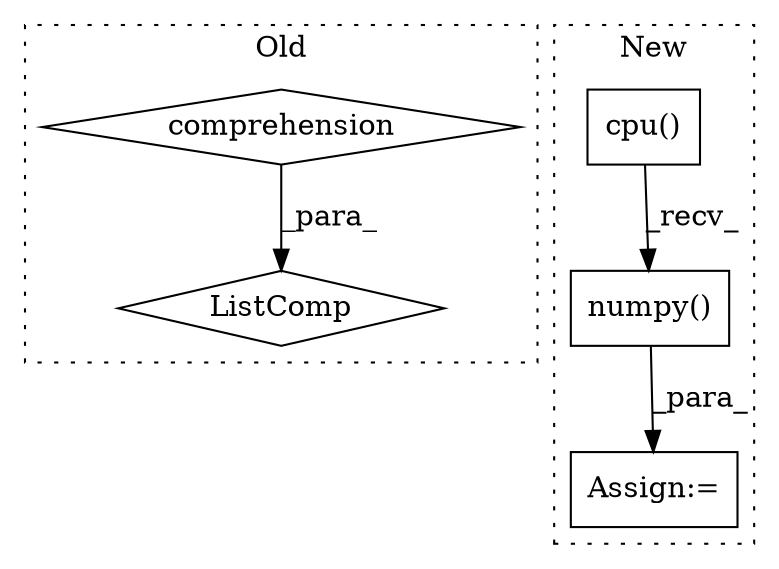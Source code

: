 digraph G {
subgraph cluster0 {
1 [label="ListComp" a="106" s="6505" l="55" shape="diamond"];
3 [label="comprehension" a="45" s="6537" l="3" shape="diamond"];
label = "Old";
style="dotted";
}
subgraph cluster1 {
2 [label="numpy()" a="75" s="6539" l="26" shape="box"];
4 [label="cpu()" a="75" s="6539" l="18" shape="box"];
5 [label="Assign:=" a="68" s="6532" l="3" shape="box"];
label = "New";
style="dotted";
}
2 -> 5 [label="_para_"];
3 -> 1 [label="_para_"];
4 -> 2 [label="_recv_"];
}